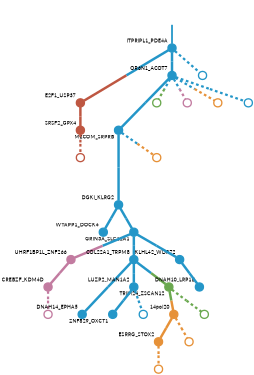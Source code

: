 strict digraph  {
graph[splines=false]; nodesep=0.7; rankdir=TB; ranksep=0.6; forcelabels=true; dpi=600; size=2.5;
0 [color="#2496c8ff", fillcolor="#2496c8ff", fixedsize=true, fontname=Lato, fontsize="12pt", height="0.25", label="", penwidth=3, shape=circle, style=filled, xlabel=ITPRIPL1_PDE4A];
2 [color="#be5742ff", fillcolor="#be5742ff", fixedsize=true, fontname=Lato, fontsize="12pt", height="0.25", label="", penwidth=3, shape=circle, style=filled, xlabel=E2F1_USP37];
5 [color="#2496c8ff", fillcolor="#2496c8ff", fixedsize=true, fontname=Lato, fontsize="12pt", height="0.25", label="", penwidth=3, shape=circle, style=filled, xlabel=OR6N1_ACOT7];
28 [color="#2496c8ff", fillcolor="#2496c8ff", fixedsize=true, fontname=Lato, fontsize="12pt", height="0.25", label="", penwidth=3, shape=circle, style=solid, xlabel=""];
1 [color="#2496c8ff", fillcolor="#2496c8ff", fixedsize=true, fontname=Lato, fontsize="12pt", height="0.25", label="", penwidth=3, shape=circle, style=filled, xlabel=DGKI_KLRG2];
10 [color="#2496c8ff", fillcolor="#2496c8ff", fixedsize=true, fontname=Lato, fontsize="12pt", height="0.25", label="", penwidth=3, shape=circle, style=filled, xlabel=WTAPP1_DOCK4];
17 [color="#2496c8ff", fillcolor="#2496c8ff", fixedsize=true, fontname=Lato, fontsize="12pt", height="0.25", label="", penwidth=3, shape=circle, style=filled, xlabel=GRIN3A_SLC12A1];
7 [color="#be5742ff", fillcolor="#be5742ff", fixedsize=true, fontname=Lato, fontsize="12pt", height="0.25", label="", penwidth=3, shape=circle, style=filled, xlabel=SRSF2_GPX4];
4 [color="#2496c8ff", fillcolor="#2496c8ff", fixedsize=true, fontname=Lato, fontsize="12pt", height="0.25", label="", penwidth=3, shape=circle, style=filled, xlabel=MECOM_SRPRB];
23 [color="#e69138ff", fillcolor="#e69138ff", fixedsize=true, fontname=Lato, fontsize="12pt", height="0.25", label="", penwidth=3, shape=circle, style=solid, xlabel=""];
19 [color="#6aa84fff", fillcolor="#6aa84fff", fixedsize=true, fontname=Lato, fontsize="12pt", height="0.25", label="", penwidth=3, shape=circle, style=solid, xlabel=""];
21 [color="#c27ba0ff", fillcolor="#c27ba0ff", fixedsize=true, fontname=Lato, fontsize="12pt", height="0.25", label="", penwidth=3, shape=circle, style=solid, xlabel=""];
24 [color="#e69138ff", fillcolor="#e69138ff", fixedsize=true, fontname=Lato, fontsize="12pt", height="0.25", label="", penwidth=3, shape=circle, style=solid, xlabel=""];
29 [color="#2496c8ff", fillcolor="#2496c8ff", fixedsize=true, fontname=Lato, fontsize="12pt", height="0.25", label="", penwidth=3, shape=circle, style=solid, xlabel=""];
27 [color="#be5742ff", fillcolor="#be5742ff", fixedsize=true, fontname=Lato, fontsize="12pt", height="0.25", label="", penwidth=3, shape=circle, style=solid, xlabel=""];
8 [color="#c27ba0ff", fillcolor="#c27ba0ff", fixedsize=true, fontname=Lato, fontsize="12pt", height="0.25", label="", penwidth=3, shape=circle, style=filled, xlabel=UHRF1BP1L_ZNF266];
13 [color="#c27ba0ff", fillcolor="#c27ba0ff", fixedsize=true, fontname=Lato, fontsize="12pt", height="0.25", label="", penwidth=3, shape=circle, style=filled, xlabel=CREBZF_KDM4D];
9 [color="#2496c8ff", fillcolor="#2496c8ff", fixedsize=true, fontname=Lato, fontsize="12pt", height="0.25", label="", penwidth=3, shape=circle, style=filled, xlabel=COL22A1_TRPM8];
3 [color="#2496c8ff", fillcolor="#2496c8ff", fixedsize=true, fontname=Lato, fontsize="12pt", height="0.25", label="", penwidth=3, shape=circle, style=filled, xlabel=DNAH14_EPHA5];
12 [color="#2496c8ff", fillcolor="#2496c8ff", fixedsize=true, fontname=Lato, fontsize="12pt", height="0.25", label="", penwidth=3, shape=circle, style=filled, xlabel=LUZP2_MAN1A2];
14 [color="#6aa84fff", fillcolor="#6aa84fff", fixedsize=true, fontname=Lato, fontsize="12pt", height="0.25", label="", penwidth=3, shape=circle, style=filled, xlabel=TRIM24_ZSCAN12];
11 [color="#e69138ff", fillcolor="#e69138ff", fixedsize=true, fontname=Lato, fontsize="12pt", height="0.25", label="", penwidth=3, shape=circle, style=filled, xlabel=ESRRG_STOX2];
25 [color="#e69138ff", fillcolor="#e69138ff", fixedsize=true, fontname=Lato, fontsize="12pt", height="0.25", label="", penwidth=3, shape=circle, style=solid, xlabel=""];
15 [color="#2496c8ff", fillcolor="#2496c8ff", fixedsize=true, fontname=Lato, fontsize="12pt", height="0.25", label="", penwidth=3, shape=circle, style=filled, xlabel=ZNF829_OXCT1];
30 [color="#2496c8ff", fillcolor="#2496c8ff", fixedsize=true, fontname=Lato, fontsize="12pt", height="0.25", label="", penwidth=3, shape=circle, style=solid, xlabel=""];
22 [color="#c27ba0ff", fillcolor="#c27ba0ff", fixedsize=true, fontname=Lato, fontsize="12pt", height="0.25", label="", penwidth=3, shape=circle, style=solid, xlabel=""];
18 [color="#e69138ff", fillcolor="#e69138ff", fixedsize=true, fontname=Lato, fontsize="12pt", height="0.25", label="", penwidth=3, shape=circle, style=filled, xlabel="14pol20"];
20 [color="#6aa84fff", fillcolor="#6aa84fff", fixedsize=true, fontname=Lato, fontsize="12pt", height="0.25", label="", penwidth=3, shape=circle, style=solid, xlabel=""];
16 [color="#2496c8ff", fillcolor="#2496c8ff", fixedsize=true, fontname=Lato, fontsize="12pt", height="0.25", label="", penwidth=3, shape=circle, style=filled, xlabel=KLHL42_WDR72];
6 [color="#2496c8ff", fillcolor="#2496c8ff", fixedsize=true, fontname=Lato, fontsize="12pt", height="0.25", label="", penwidth=3, shape=circle, style=filled, xlabel=DNAH10_LRP1B];
26 [color="#e69138ff", fillcolor="#e69138ff", fixedsize=true, fontname=Lato, fontsize="12pt", height="0.25", label="", penwidth=3, shape=circle, style=solid, xlabel=""];
normal [label="", penwidth=3, style=invis, xlabel=ITPRIPL1_PDE4A];
0 -> 2  [arrowsize=0, color="#2496c8ff;0.5:#be5742ff", minlen="2.857142925262451", penwidth="5.5", style=solid];
0 -> 5  [arrowsize=0, color="#2496c8ff;0.5:#2496c8ff", minlen="1.8571429252624512", penwidth="5.5", style=solid];
0 -> 28  [arrowsize=0, color="#2496c8ff;0.5:#2496c8ff", minlen="1.2142857313156128", penwidth=5, style=dashed];
2 -> 7  [arrowsize=0, color="#be5742ff;0.5:#be5742ff", minlen="1.7857143878936768", penwidth="5.5", style=solid];
5 -> 4  [arrowsize=0, color="#2496c8ff;0.5:#2496c8ff", minlen="2.2142858505249023", penwidth="5.5", style=solid];
5 -> 19  [arrowsize=0, color="#2496c8ff;0.5:#6aa84fff", minlen="1.2142857313156128", penwidth=5, style=dashed];
5 -> 21  [arrowsize=0, color="#2496c8ff;0.5:#c27ba0ff", minlen="1.2142857313156128", penwidth=5, style=dashed];
5 -> 24  [arrowsize=0, color="#2496c8ff;0.5:#e69138ff", minlen="1.2142857313156128", penwidth=5, style=dashed];
5 -> 29  [arrowsize=0, color="#2496c8ff;0.5:#2496c8ff", minlen="1.2142857313156128", penwidth=5, style=dashed];
1 -> 10  [arrowsize=0, color="#2496c8ff;0.5:#2496c8ff", minlen="1.5714285373687744", penwidth="5.5", style=solid];
1 -> 17  [arrowsize=0, color="#2496c8ff;0.5:#2496c8ff", minlen="1.4285714626312256", penwidth="5.5", style=solid];
17 -> 8  [arrowsize=0, color="#2496c8ff;0.5:#c27ba0ff", minlen="1.7857143878936768", penwidth="5.5", style=solid];
17 -> 9  [arrowsize=0, color="#2496c8ff;0.5:#2496c8ff", minlen="1.6428571939468384", penwidth="5.5", style=solid];
17 -> 16  [arrowsize=0, color="#2496c8ff;0.5:#2496c8ff", minlen="1.4285714626312256", penwidth="5.5", style=solid];
7 -> 27  [arrowsize=0, color="#be5742ff;0.5:#be5742ff", minlen="1.2142857313156128", penwidth=5, style=dashed];
4 -> 1  [arrowsize=0, color="#2496c8ff;0.5:#2496c8ff", minlen="3.0", penwidth="5.5", style=solid];
4 -> 23  [arrowsize=0, color="#2496c8ff;0.5:#e69138ff", minlen="1.2142857313156128", penwidth=5, style=dashed];
8 -> 13  [arrowsize=0, color="#c27ba0ff;0.5:#c27ba0ff", minlen="1.5", penwidth="5.5", style=solid];
13 -> 22  [arrowsize=0, color="#c27ba0ff;0.5:#c27ba0ff", minlen="1.2142857313156128", penwidth=5, style=dashed];
9 -> 3  [arrowsize=0, color="#2496c8ff;0.5:#2496c8ff", minlen="2.857142925262451", penwidth="5.5", style=solid];
9 -> 12  [arrowsize=0, color="#2496c8ff;0.5:#2496c8ff", minlen="1.5", penwidth="5.5", style=solid];
9 -> 14  [arrowsize=0, color="#2496c8ff;0.5:#6aa84fff", minlen="1.5", penwidth="5.5", style=solid];
12 -> 15  [arrowsize=0, color="#2496c8ff;0.5:#2496c8ff", minlen="1.4285714626312256", penwidth="5.5", style=solid];
12 -> 30  [arrowsize=0, color="#2496c8ff;0.5:#2496c8ff", minlen="1.2142857313156128", penwidth=5, style=dashed];
14 -> 18  [arrowsize=0, color="#6aa84fff;0.5:#e69138ff", minlen="1.2142857313156128", penwidth="5.5", style=solid];
14 -> 20  [arrowsize=0, color="#6aa84fff;0.5:#6aa84fff", minlen="1.2142857313156128", penwidth=5, style=dashed];
11 -> 25  [arrowsize=0, color="#e69138ff;0.5:#e69138ff", minlen="1.2142857313156128", penwidth=5, style=dashed];
18 -> 11  [arrowsize=0, color="#e69138ff;0.5:#e69138ff", minlen="1.5714285373687744", penwidth="5.5", style=solid];
18 -> 26  [arrowsize=0, color="#e69138ff;0.5:#e69138ff", minlen="1.2142857313156128", penwidth=5, style=dashed];
16 -> 6  [arrowsize=0, color="#2496c8ff;0.5:#2496c8ff", minlen="1.8571429252624512", penwidth="5.5", style=solid];
normal -> 0  [arrowsize=0, color="#2496c8ff", label="", penwidth=4, style=solid];
}
